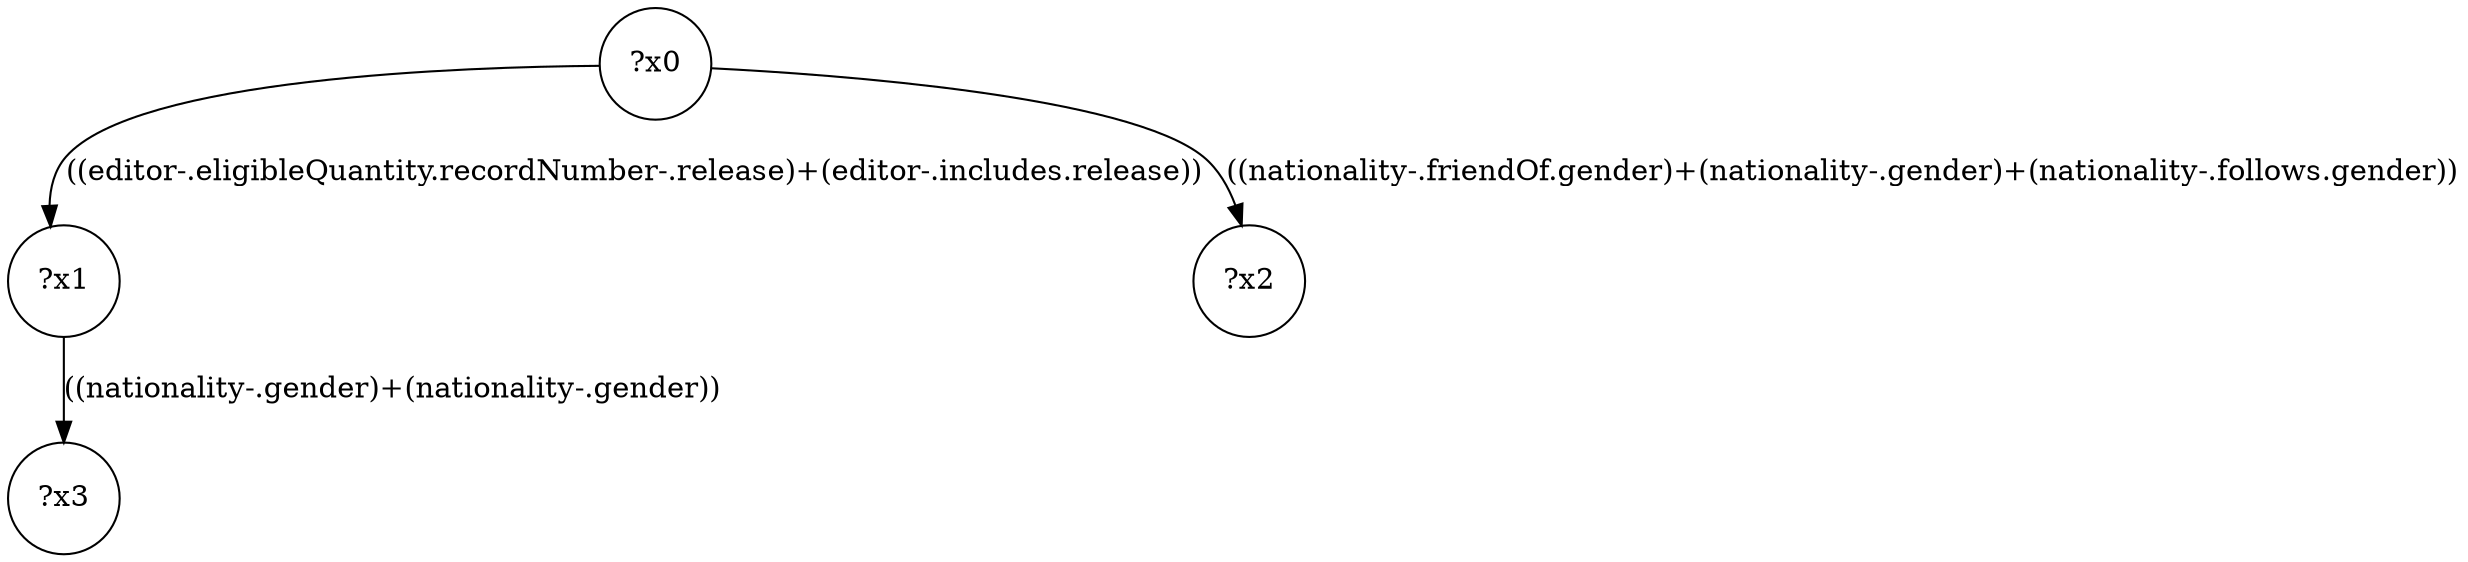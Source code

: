digraph g {
	x0 [shape=circle, label="?x0"];
	x1 [shape=circle, label="?x1"];
	x0 -> x1 [label="((editor-.eligibleQuantity.recordNumber-.release)+(editor-.includes.release))"];
	x2 [shape=circle, label="?x2"];
	x0 -> x2 [label="((nationality-.friendOf.gender)+(nationality-.gender)+(nationality-.follows.gender))"];
	x3 [shape=circle, label="?x3"];
	x1 -> x3 [label="((nationality-.gender)+(nationality-.gender))"];
}
